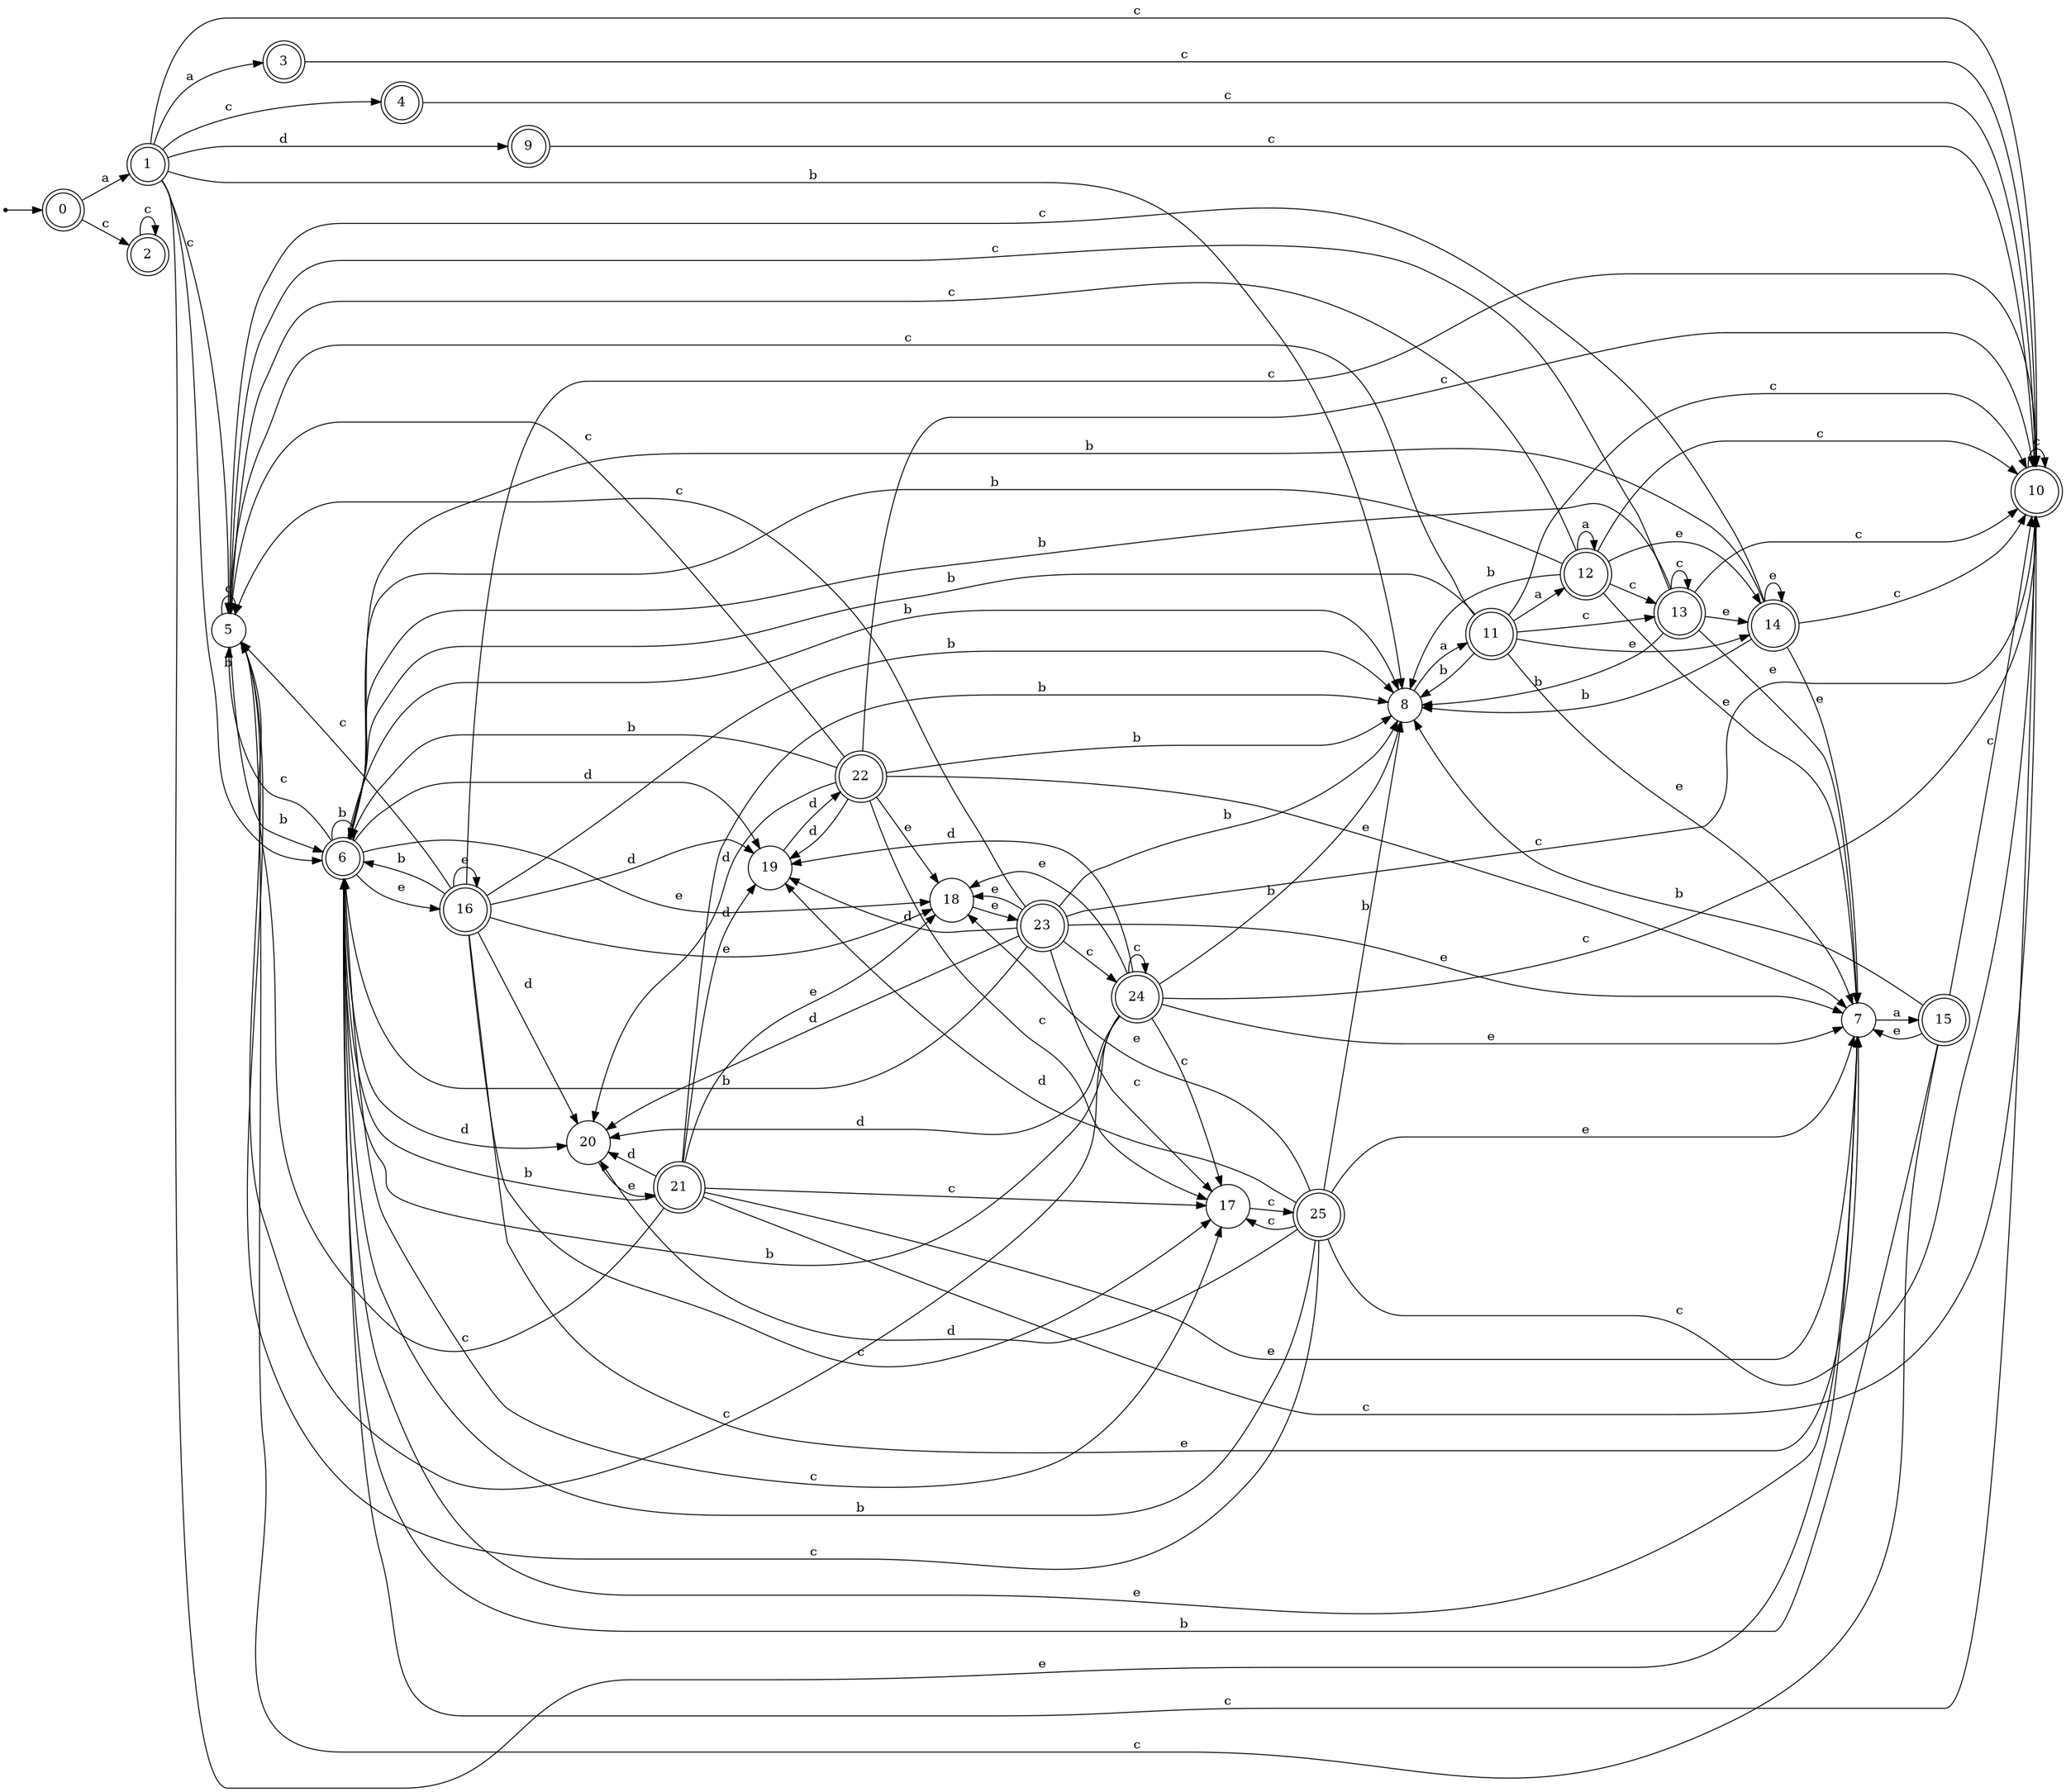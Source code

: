 digraph finite_state_machine {
rankdir=LR;
size="20,20";
node [shape = point]; "dummy0"
node [shape = doublecircle]; "0";"dummy0" -> "0";
node [shape = doublecircle]; "1";node [shape = doublecircle]; "2";node [shape = doublecircle]; "3";node [shape = doublecircle]; "4";node [shape = circle]; "5";
node [shape = doublecircle]; "6";node [shape = circle]; "7";
node [shape = circle]; "8";
node [shape = doublecircle]; "9";node [shape = doublecircle]; "10";node [shape = doublecircle]; "11";node [shape = doublecircle]; "12";node [shape = doublecircle]; "13";node [shape = doublecircle]; "14";node [shape = doublecircle]; "15";node [shape = doublecircle]; "16";node [shape = circle]; "17";
node [shape = circle]; "18";
node [shape = circle]; "19";
node [shape = circle]; "20";
node [shape = doublecircle]; "21";node [shape = doublecircle]; "22";node [shape = doublecircle]; "23";node [shape = doublecircle]; "24";node [shape = doublecircle]; "25";"0" -> "1" [label = "a"];
 "0" -> "2" [label = "c"];
 "2" -> "2" [label = "c"];
 "1" -> "3" [label = "a"];
 "1" -> "10" [label = "c"];
 "1" -> "4" [label = "c"];
 "1" -> "5" [label = "c"];
 "1" -> "8" [label = "b"];
 "1" -> "6" [label = "b"];
 "1" -> "7" [label = "e"];
 "1" -> "9" [label = "d"];
 "10" -> "10" [label = "c"];
 "9" -> "10" [label = "c"];
 "8" -> "11" [label = "a"];
 "11" -> "8" [label = "b"];
 "11" -> "6" [label = "b"];
 "11" -> "12" [label = "a"];
 "11" -> "5" [label = "c"];
 "11" -> "10" [label = "c"];
 "11" -> "13" [label = "c"];
 "11" -> "14" [label = "e"];
 "11" -> "7" [label = "e"];
 "14" -> "14" [label = "e"];
 "14" -> "7" [label = "e"];
 "14" -> "8" [label = "b"];
 "14" -> "6" [label = "b"];
 "14" -> "10" [label = "c"];
 "14" -> "5" [label = "c"];
 "13" -> "5" [label = "c"];
 "13" -> "10" [label = "c"];
 "13" -> "13" [label = "c"];
 "13" -> "8" [label = "b"];
 "13" -> "6" [label = "b"];
 "13" -> "14" [label = "e"];
 "13" -> "7" [label = "e"];
 "12" -> "12" [label = "a"];
 "12" -> "8" [label = "b"];
 "12" -> "6" [label = "b"];
 "12" -> "5" [label = "c"];
 "12" -> "10" [label = "c"];
 "12" -> "13" [label = "c"];
 "12" -> "14" [label = "e"];
 "12" -> "7" [label = "e"];
 "7" -> "15" [label = "a"];
 "15" -> "7" [label = "e"];
 "15" -> "10" [label = "c"];
 "15" -> "5" [label = "c"];
 "15" -> "8" [label = "b"];
 "15" -> "6" [label = "b"];
 "6" -> "8" [label = "b"];
 "6" -> "6" [label = "b"];
 "6" -> "17" [label = "c"];
 "6" -> "10" [label = "c"];
 "6" -> "5" [label = "c"];
 "6" -> "16" [label = "e"];
 "6" -> "18" [label = "e"];
 "6" -> "7" [label = "e"];
 "6" -> "19" [label = "d"];
 "6" -> "20" [label = "d"];
 "20" -> "21" [label = "e"];
 "21" -> "19" [label = "d"];
 "21" -> "20" [label = "d"];
 "21" -> "17" [label = "c"];
 "21" -> "10" [label = "c"];
 "21" -> "5" [label = "c"];
 "21" -> "18" [label = "e"];
 "21" -> "7" [label = "e"];
 "21" -> "8" [label = "b"];
 "21" -> "6" [label = "b"];
 "19" -> "22" [label = "d"];
 "22" -> "19" [label = "d"];
 "22" -> "20" [label = "d"];
 "22" -> "17" [label = "c"];
 "22" -> "10" [label = "c"];
 "22" -> "5" [label = "c"];
 "22" -> "18" [label = "e"];
 "22" -> "7" [label = "e"];
 "22" -> "8" [label = "b"];
 "22" -> "6" [label = "b"];
 "18" -> "23" [label = "e"];
 "23" -> "18" [label = "e"];
 "23" -> "7" [label = "e"];
 "23" -> "24" [label = "c"];
 "23" -> "17" [label = "c"];
 "23" -> "10" [label = "c"];
 "23" -> "5" [label = "c"];
 "23" -> "19" [label = "d"];
 "23" -> "20" [label = "d"];
 "23" -> "8" [label = "b"];
 "23" -> "6" [label = "b"];
 "24" -> "24" [label = "c"];
 "24" -> "17" [label = "c"];
 "24" -> "10" [label = "c"];
 "24" -> "5" [label = "c"];
 "24" -> "18" [label = "e"];
 "24" -> "7" [label = "e"];
 "24" -> "19" [label = "d"];
 "24" -> "20" [label = "d"];
 "24" -> "8" [label = "b"];
 "24" -> "6" [label = "b"];
 "17" -> "25" [label = "c"];
 "25" -> "17" [label = "c"];
 "25" -> "10" [label = "c"];
 "25" -> "5" [label = "c"];
 "25" -> "18" [label = "e"];
 "25" -> "7" [label = "e"];
 "25" -> "19" [label = "d"];
 "25" -> "20" [label = "d"];
 "25" -> "8" [label = "b"];
 "25" -> "6" [label = "b"];
 "16" -> "16" [label = "e"];
 "16" -> "18" [label = "e"];
 "16" -> "7" [label = "e"];
 "16" -> "17" [label = "c"];
 "16" -> "10" [label = "c"];
 "16" -> "5" [label = "c"];
 "16" -> "8" [label = "b"];
 "16" -> "6" [label = "b"];
 "16" -> "19" [label = "d"];
 "16" -> "20" [label = "d"];
 "5" -> "5" [label = "c"];
 "5" -> "6" [label = "b"];
 "4" -> "10" [label = "c"];
 "3" -> "10" [label = "c"];
 }
